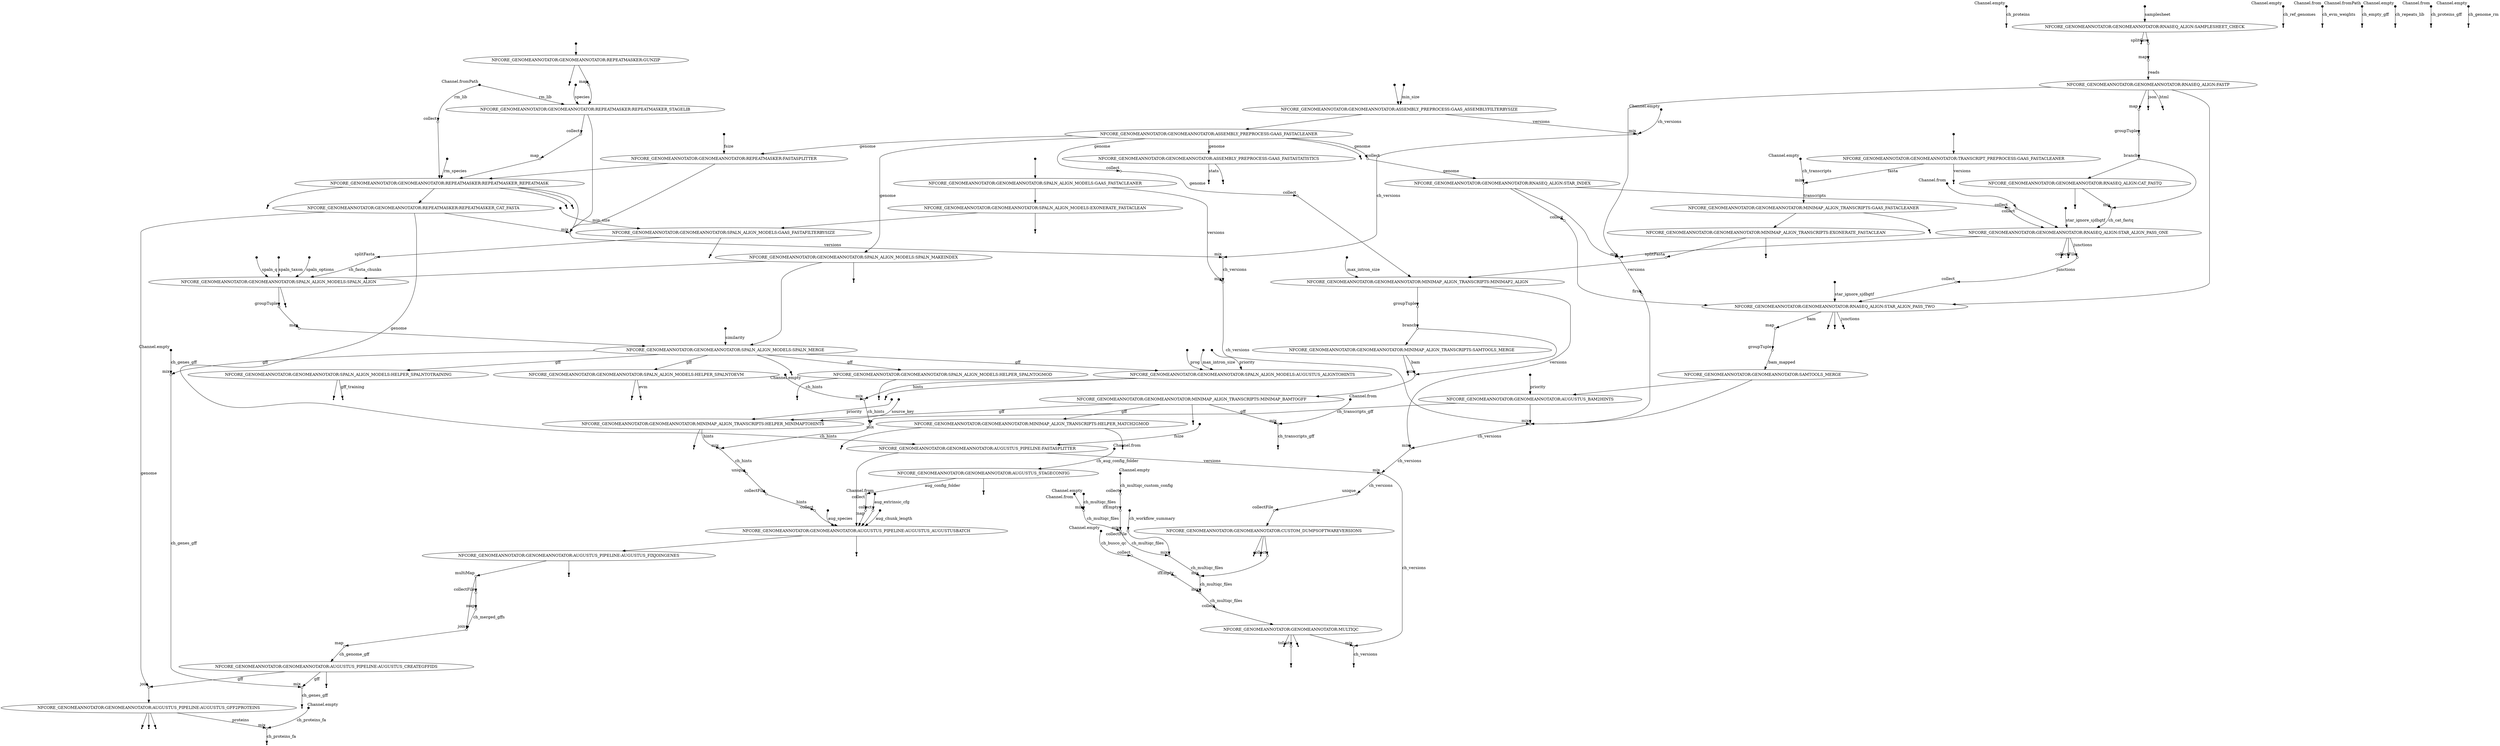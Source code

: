 digraph "genomeannotator_dag" {
v0 [shape=point,label="",fixedsize=true,width=0.1,xlabel="Channel.empty"];
v1 [shape=point];
v0 -> v1 [label="ch_proteins"];

v2 [shape=point,label="",fixedsize=true,width=0.1,xlabel="Channel.fromPath"];
v47 [label="NFCORE_GENOMEANNOTATOR:GENOMEANNOTATOR:REPEATMASKER:REPEATMASKER_STAGELIB"];
v2 -> v47 [label="rm_lib"];

v3 [shape=point,label="",fixedsize=true,width=0.1,xlabel="Channel.from"];
v29 [label="NFCORE_GENOMEANNOTATOR:GENOMEANNOTATOR:AUGUSTUS_STAGECONFIG"];
v3 -> v29 [label="ch_aug_config_folder"];

v4 [shape=point,label="",fixedsize=true,width=0.1,xlabel="Channel.empty"];
v5 [shape=point];
v4 -> v5 [label="ch_ref_genomes"];

v6 [shape=point,label="",fixedsize=true,width=0.1,xlabel="Channel.empty"];
v202 [shape=circle,label="",fixedsize=true,width=0.1,xlabel="collect"];
v6 -> v202 [label="ch_multiqc_custom_config"];

v7 [shape=point,label="",fixedsize=true,width=0.1,xlabel="Channel.from"];
v170 [shape=circle,label="",fixedsize=true,width=0.1,xlabel="collect"];
v7 -> v170 [label="aug_extrinsic_cfg"];

v8 [shape=point,label="",fixedsize=true,width=0.1,xlabel="Channel.from"];
v9 [shape=point];
v8 -> v9 [label="ch_evm_weights"];

v10 [shape=point,label="",fixedsize=true,width=0.1,xlabel="Channel.fromPath"];
v11 [shape=point];
v10 -> v11 [label="ch_empty_gff"];

v12 [shape=point,label="",fixedsize=true,width=0.1,xlabel="Channel.empty"];
v39 [shape=circle,label="",fixedsize=true,width=0.1,xlabel="mix"];
v12 -> v39 [label="ch_versions"];

v13 [shape=point,label="",fixedsize=true,width=0.1,xlabel="Channel.empty"];
v94 [shape=circle,label="",fixedsize=true,width=0.1,xlabel="mix"];
v13 -> v94 [label="ch_hints"];

v14 [shape=point,label="",fixedsize=true,width=0.1,xlabel="Channel.empty"];
v15 [shape=point];
v14 -> v15 [label="ch_repeats_lib"];

v16 [shape=point,label="",fixedsize=true,width=0.1,xlabel="Channel.from"];
v17 [shape=point];
v16 -> v17 [label="ch_proteins_gff"];

v18 [shape=point,label="",fixedsize=true,width=0.1,xlabel="Channel.from"];
v160 [shape=circle,label="",fixedsize=true,width=0.1,xlabel="mix"];
v18 -> v160 [label="ch_transcripts_gff"];

v19 [shape=point,label="",fixedsize=true,width=0.1,xlabel="Channel.empty"];
v95 [shape=circle,label="",fixedsize=true,width=0.1,xlabel="mix"];
v19 -> v95 [label="ch_genes_gff"];

v20 [shape=point,label="",fixedsize=true,width=0.1,xlabel="Channel.empty"];
v28 [shape=circle,label="",fixedsize=true,width=0.1,xlabel="mix"];
v20 -> v28 [label="ch_transcripts"];

v21 [shape=point,label="",fixedsize=true,width=0.1,xlabel="Channel.empty"];
v22 [shape=point];
v21 -> v22 [label="ch_genome_rm"];

v23 [shape=point,label="",fixedsize=true,width=0.1,xlabel="Channel.empty"];
v192 [shape=circle,label="",fixedsize=true,width=0.1,xlabel="mix"];
v23 -> v192 [label="ch_proteins_fa"];

v24 [shape=point,label="",fixedsize=true,width=0.1,xlabel="Channel.empty"];
v210 [shape=circle,label="",fixedsize=true,width=0.1,xlabel="collect"];
v24 -> v210 [label="ch_busco_qc"];

v25 [shape=point,label="",fixedsize=true,width=0.1];
v26 [label="NFCORE_GENOMEANNOTATOR:GENOMEANNOTATOR:TRANSCRIPT_PREPROCESS:GAAS_FASTACLEANER"];
v25 -> v26;

v26 [label="NFCORE_GENOMEANNOTATOR:GENOMEANNOTATOR:TRANSCRIPT_PREPROCESS:GAAS_FASTACLEANER"];
v28 [shape=circle,label="",fixedsize=true,width=0.1,xlabel="mix"];
v26 -> v28 [label="fasta"];

v26 [label="NFCORE_GENOMEANNOTATOR:GENOMEANNOTATOR:TRANSCRIPT_PREPROCESS:GAAS_FASTACLEANER"];
v27 [shape=point];
v26 -> v27 [label="versions"];

v28 [shape=circle,label="",fixedsize=true,width=0.1,xlabel="mix"];
v137 [label="NFCORE_GENOMEANNOTATOR:GENOMEANNOTATOR:MINIMAP_ALIGN_TRANSCRIPTS:GAAS_FASTACLEANER"];
v28 -> v137 [label="transcripts"];

v29 [label="NFCORE_GENOMEANNOTATOR:GENOMEANNOTATOR:AUGUSTUS_STAGECONFIG"];
v168 [shape=circle,label="",fixedsize=true,width=0.1,xlabel="collect"];
v29 -> v168 [label="aug_config_folder"];

v29 [label="NFCORE_GENOMEANNOTATOR:GENOMEANNOTATOR:AUGUSTUS_STAGECONFIG"];
v30 [shape=point];
v29 -> v30;

v31 [shape=point,label="",fixedsize=true,width=0.1];
v33 [label="NFCORE_GENOMEANNOTATOR:GENOMEANNOTATOR:ASSEMBLY_PREPROCESS:GAAS_ASSEMBLYFILTERBYSIZE"];
v31 -> v33;

v32 [shape=point,label="",fixedsize=true,width=0.1];
v33 [label="NFCORE_GENOMEANNOTATOR:GENOMEANNOTATOR:ASSEMBLY_PREPROCESS:GAAS_ASSEMBLYFILTERBYSIZE"];
v32 -> v33 [label="min_size"];

v33 [label="NFCORE_GENOMEANNOTATOR:GENOMEANNOTATOR:ASSEMBLY_PREPROCESS:GAAS_ASSEMBLYFILTERBYSIZE"];
v34 [label="NFCORE_GENOMEANNOTATOR:GENOMEANNOTATOR:ASSEMBLY_PREPROCESS:GAAS_FASTACLEANER"];
v33 -> v34;

v33 [label="NFCORE_GENOMEANNOTATOR:GENOMEANNOTATOR:ASSEMBLY_PREPROCESS:GAAS_ASSEMBLYFILTERBYSIZE"];
v39 [shape=circle,label="",fixedsize=true,width=0.1,xlabel="mix"];
v33 -> v39 [label="versions"];

v34 [label="NFCORE_GENOMEANNOTATOR:GENOMEANNOTATOR:ASSEMBLY_PREPROCESS:GAAS_FASTACLEANER"];
v36 [label="NFCORE_GENOMEANNOTATOR:GENOMEANNOTATOR:ASSEMBLY_PREPROCESS:GAAS_FASTASTATISTICS"];
v34 -> v36 [label="genome"];

v34 [label="NFCORE_GENOMEANNOTATOR:GENOMEANNOTATOR:ASSEMBLY_PREPROCESS:GAAS_FASTACLEANER"];
v35 [shape=point];
v34 -> v35;

v36 [label="NFCORE_GENOMEANNOTATOR:GENOMEANNOTATOR:ASSEMBLY_PREPROCESS:GAAS_FASTASTATISTICS"];
v38 [shape=point];
v36 -> v38 [label="stats"];

v36 [label="NFCORE_GENOMEANNOTATOR:GENOMEANNOTATOR:ASSEMBLY_PREPROCESS:GAAS_FASTASTATISTICS"];
v37 [shape=point];
v36 -> v37;

v39 [shape=circle,label="",fixedsize=true,width=0.1,xlabel="mix"];
v58 [shape=circle,label="",fixedsize=true,width=0.1,xlabel="mix"];
v39 -> v58 [label="ch_versions"];

v34 [label="NFCORE_GENOMEANNOTATOR:GENOMEANNOTATOR:ASSEMBLY_PREPROCESS:GAAS_FASTACLEANER"];
v41 [label="NFCORE_GENOMEANNOTATOR:GENOMEANNOTATOR:REPEATMASKER:FASTASPLITTER"];
v34 -> v41 [label="genome"];

v40 [shape=point,label="",fixedsize=true,width=0.1];
v41 [label="NFCORE_GENOMEANNOTATOR:GENOMEANNOTATOR:REPEATMASKER:FASTASPLITTER"];
v40 -> v41 [label="fsize"];

v41 [label="NFCORE_GENOMEANNOTATOR:GENOMEANNOTATOR:REPEATMASKER:FASTASPLITTER"];
v52 [label="NFCORE_GENOMEANNOTATOR:GENOMEANNOTATOR:REPEATMASKER:REPEATMASKER_REPEATMASK"];
v41 -> v52;

v41 [label="NFCORE_GENOMEANNOTATOR:GENOMEANNOTATOR:REPEATMASKER:FASTASPLITTER"];
v57 [shape=circle,label="",fixedsize=true,width=0.1,xlabel="mix"];
v41 -> v57;

v42 [shape=point,label="",fixedsize=true,width=0.1];
v43 [label="NFCORE_GENOMEANNOTATOR:GENOMEANNOTATOR:REPEATMASKER:GUNZIP"];
v42 -> v43;

v43 [label="NFCORE_GENOMEANNOTATOR:GENOMEANNOTATOR:REPEATMASKER:GUNZIP"];
v45 [shape=circle,label="",fixedsize=true,width=0.1,xlabel="map"];
v43 -> v45;

v43 [label="NFCORE_GENOMEANNOTATOR:GENOMEANNOTATOR:REPEATMASKER:GUNZIP"];
v44 [shape=point];
v43 -> v44;

v45 [shape=circle,label="",fixedsize=true,width=0.1,xlabel="map"];
v47 [label="NFCORE_GENOMEANNOTATOR:GENOMEANNOTATOR:REPEATMASKER:REPEATMASKER_STAGELIB"];
v45 -> v47;

v46 [shape=point,label="",fixedsize=true,width=0.1];
v47 [label="NFCORE_GENOMEANNOTATOR:GENOMEANNOTATOR:REPEATMASKER:REPEATMASKER_STAGELIB"];
v46 -> v47 [label="species"];

v47 [label="NFCORE_GENOMEANNOTATOR:GENOMEANNOTATOR:REPEATMASKER:REPEATMASKER_STAGELIB"];
v48 [shape=circle,label="",fixedsize=true,width=0.1,xlabel="collect"];
v47 -> v48;

v47 [label="NFCORE_GENOMEANNOTATOR:GENOMEANNOTATOR:REPEATMASKER:REPEATMASKER_STAGELIB"];
v57 [shape=circle,label="",fixedsize=true,width=0.1,xlabel="mix"];
v47 -> v57;

v48 [shape=circle,label="",fixedsize=true,width=0.1,xlabel="collect"];
v49 [shape=circle,label="",fixedsize=true,width=0.1,xlabel="map"];
v48 -> v49;

v49 [shape=circle,label="",fixedsize=true,width=0.1,xlabel="map"];
v52 [label="NFCORE_GENOMEANNOTATOR:GENOMEANNOTATOR:REPEATMASKER:REPEATMASKER_REPEATMASK"];
v49 -> v52;

v2 [shape=point,label="",fixedsize=true,width=0.1,xlabel="Channel.fromPath"];
v50 [shape=circle,label="",fixedsize=true,width=0.1,xlabel="collect"];
v2 -> v50 [label="rm_lib"];

v50 [shape=circle,label="",fixedsize=true,width=0.1,xlabel="collect"];
v52 [label="NFCORE_GENOMEANNOTATOR:GENOMEANNOTATOR:REPEATMASKER:REPEATMASKER_REPEATMASK"];
v50 -> v52;

v51 [shape=point,label="",fixedsize=true,width=0.1];
v52 [label="NFCORE_GENOMEANNOTATOR:GENOMEANNOTATOR:REPEATMASKER:REPEATMASKER_REPEATMASK"];
v51 -> v52 [label="rm_species"];

v52 [label="NFCORE_GENOMEANNOTATOR:GENOMEANNOTATOR:REPEATMASKER:REPEATMASKER_REPEATMASK"];
v56 [label="NFCORE_GENOMEANNOTATOR:GENOMEANNOTATOR:REPEATMASKER:REPEATMASKER_CAT_FASTA"];
v52 -> v56;

v52 [label="NFCORE_GENOMEANNOTATOR:GENOMEANNOTATOR:REPEATMASKER:REPEATMASKER_REPEATMASK"];
v55 [shape=point];
v52 -> v55;

v52 [label="NFCORE_GENOMEANNOTATOR:GENOMEANNOTATOR:REPEATMASKER:REPEATMASKER_REPEATMASK"];
v54 [shape=point];
v52 -> v54;

v52 [label="NFCORE_GENOMEANNOTATOR:GENOMEANNOTATOR:REPEATMASKER:REPEATMASKER_REPEATMASK"];
v53 [shape=point];
v52 -> v53;

v52 [label="NFCORE_GENOMEANNOTATOR:GENOMEANNOTATOR:REPEATMASKER:REPEATMASKER_REPEATMASK"];
v57 [shape=circle,label="",fixedsize=true,width=0.1,xlabel="mix"];
v52 -> v57;

v56 [label="NFCORE_GENOMEANNOTATOR:GENOMEANNOTATOR:REPEATMASKER:REPEATMASKER_CAT_FASTA"];
v166 [label="NFCORE_GENOMEANNOTATOR:GENOMEANNOTATOR:AUGUSTUS_PIPELINE:FASTASPLITTER"];
v56 -> v166 [label="genome"];

v56 [label="NFCORE_GENOMEANNOTATOR:GENOMEANNOTATOR:REPEATMASKER:REPEATMASKER_CAT_FASTA"];
v57 [shape=circle,label="",fixedsize=true,width=0.1,xlabel="mix"];
v56 -> v57;

v57 [shape=circle,label="",fixedsize=true,width=0.1,xlabel="mix"];
v58 [shape=circle,label="",fixedsize=true,width=0.1,xlabel="mix"];
v57 -> v58 [label="versions"];

v58 [shape=circle,label="",fixedsize=true,width=0.1,xlabel="mix"];
v93 [shape=circle,label="",fixedsize=true,width=0.1,xlabel="mix"];
v58 -> v93 [label="ch_versions"];

v59 [shape=point,label="",fixedsize=true,width=0.1];
v60 [label="NFCORE_GENOMEANNOTATOR:GENOMEANNOTATOR:SPALN_ALIGN_MODELS:GAAS_FASTACLEANER"];
v59 -> v60;

v60 [label="NFCORE_GENOMEANNOTATOR:GENOMEANNOTATOR:SPALN_ALIGN_MODELS:GAAS_FASTACLEANER"];
v61 [label="NFCORE_GENOMEANNOTATOR:GENOMEANNOTATOR:SPALN_ALIGN_MODELS:EXONERATE_FASTACLEAN"];
v60 -> v61;

v60 [label="NFCORE_GENOMEANNOTATOR:GENOMEANNOTATOR:SPALN_ALIGN_MODELS:GAAS_FASTACLEANER"];
v93 [shape=circle,label="",fixedsize=true,width=0.1,xlabel="mix"];
v60 -> v93 [label="versions"];

v61 [label="NFCORE_GENOMEANNOTATOR:GENOMEANNOTATOR:SPALN_ALIGN_MODELS:EXONERATE_FASTACLEAN"];
v64 [label="NFCORE_GENOMEANNOTATOR:GENOMEANNOTATOR:SPALN_ALIGN_MODELS:GAAS_FASTAFILTERBYSIZE"];
v61 -> v64;

v61 [label="NFCORE_GENOMEANNOTATOR:GENOMEANNOTATOR:SPALN_ALIGN_MODELS:EXONERATE_FASTACLEAN"];
v62 [shape=point];
v61 -> v62;

v63 [shape=point,label="",fixedsize=true,width=0.1];
v64 [label="NFCORE_GENOMEANNOTATOR:GENOMEANNOTATOR:SPALN_ALIGN_MODELS:GAAS_FASTAFILTERBYSIZE"];
v63 -> v64 [label="min_size"];

v64 [label="NFCORE_GENOMEANNOTATOR:GENOMEANNOTATOR:SPALN_ALIGN_MODELS:GAAS_FASTAFILTERBYSIZE"];
v68 [shape=circle,label="",fixedsize=true,width=0.1,xlabel="splitFasta"];
v64 -> v68;

v64 [label="NFCORE_GENOMEANNOTATOR:GENOMEANNOTATOR:SPALN_ALIGN_MODELS:GAAS_FASTAFILTERBYSIZE"];
v65 [shape=point];
v64 -> v65;

v34 [label="NFCORE_GENOMEANNOTATOR:GENOMEANNOTATOR:ASSEMBLY_PREPROCESS:GAAS_FASTACLEANER"];
v66 [label="NFCORE_GENOMEANNOTATOR:GENOMEANNOTATOR:SPALN_ALIGN_MODELS:SPALN_MAKEINDEX"];
v34 -> v66 [label="genome"];

v66 [label="NFCORE_GENOMEANNOTATOR:GENOMEANNOTATOR:SPALN_ALIGN_MODELS:SPALN_MAKEINDEX"];
v72 [label="NFCORE_GENOMEANNOTATOR:GENOMEANNOTATOR:SPALN_ALIGN_MODELS:SPALN_ALIGN"];
v66 -> v72;

v66 [label="NFCORE_GENOMEANNOTATOR:GENOMEANNOTATOR:SPALN_ALIGN_MODELS:SPALN_MAKEINDEX"];
v67 [shape=point];
v66 -> v67;

v68 [shape=circle,label="",fixedsize=true,width=0.1,xlabel="splitFasta"];
v72 [label="NFCORE_GENOMEANNOTATOR:GENOMEANNOTATOR:SPALN_ALIGN_MODELS:SPALN_ALIGN"];
v68 -> v72 [label="ch_fasta_chunks"];

v69 [shape=point,label="",fixedsize=true,width=0.1];
v72 [label="NFCORE_GENOMEANNOTATOR:GENOMEANNOTATOR:SPALN_ALIGN_MODELS:SPALN_ALIGN"];
v69 -> v72 [label="spaln_q"];

v70 [shape=point,label="",fixedsize=true,width=0.1];
v72 [label="NFCORE_GENOMEANNOTATOR:GENOMEANNOTATOR:SPALN_ALIGN_MODELS:SPALN_ALIGN"];
v70 -> v72 [label="spaln_taxon"];

v71 [shape=point,label="",fixedsize=true,width=0.1];
v72 [label="NFCORE_GENOMEANNOTATOR:GENOMEANNOTATOR:SPALN_ALIGN_MODELS:SPALN_ALIGN"];
v71 -> v72 [label="spaln_options"];

v72 [label="NFCORE_GENOMEANNOTATOR:GENOMEANNOTATOR:SPALN_ALIGN_MODELS:SPALN_ALIGN"];
v74 [shape=circle,label="",fixedsize=true,width=0.1,xlabel="groupTuple"];
v72 -> v74;

v72 [label="NFCORE_GENOMEANNOTATOR:GENOMEANNOTATOR:SPALN_ALIGN_MODELS:SPALN_ALIGN"];
v73 [shape=point];
v72 -> v73;

v74 [shape=circle,label="",fixedsize=true,width=0.1,xlabel="groupTuple"];
v75 [shape=circle,label="",fixedsize=true,width=0.1,xlabel="map"];
v74 -> v75;

v75 [shape=circle,label="",fixedsize=true,width=0.1,xlabel="map"];
v77 [label="NFCORE_GENOMEANNOTATOR:GENOMEANNOTATOR:SPALN_ALIGN_MODELS:SPALN_MERGE"];
v75 -> v77;

v66 [label="NFCORE_GENOMEANNOTATOR:GENOMEANNOTATOR:SPALN_ALIGN_MODELS:SPALN_MAKEINDEX"];
v77 [label="NFCORE_GENOMEANNOTATOR:GENOMEANNOTATOR:SPALN_ALIGN_MODELS:SPALN_MERGE"];
v66 -> v77;

v76 [shape=point,label="",fixedsize=true,width=0.1];
v77 [label="NFCORE_GENOMEANNOTATOR:GENOMEANNOTATOR:SPALN_ALIGN_MODELS:SPALN_MERGE"];
v76 -> v77 [label="similarity"];

v77 [label="NFCORE_GENOMEANNOTATOR:GENOMEANNOTATOR:SPALN_ALIGN_MODELS:SPALN_MERGE"];
v82 [label="NFCORE_GENOMEANNOTATOR:GENOMEANNOTATOR:SPALN_ALIGN_MODELS:AUGUSTUS_ALIGNTOHINTS"];
v77 -> v82 [label="gff"];

v77 [label="NFCORE_GENOMEANNOTATOR:GENOMEANNOTATOR:SPALN_ALIGN_MODELS:SPALN_MERGE"];
v78 [shape=point];
v77 -> v78;

v79 [shape=point,label="",fixedsize=true,width=0.1];
v82 [label="NFCORE_GENOMEANNOTATOR:GENOMEANNOTATOR:SPALN_ALIGN_MODELS:AUGUSTUS_ALIGNTOHINTS"];
v79 -> v82 [label="prog"];

v80 [shape=point,label="",fixedsize=true,width=0.1];
v82 [label="NFCORE_GENOMEANNOTATOR:GENOMEANNOTATOR:SPALN_ALIGN_MODELS:AUGUSTUS_ALIGNTOHINTS"];
v80 -> v82 [label="max_intron_size"];

v81 [shape=point,label="",fixedsize=true,width=0.1];
v82 [label="NFCORE_GENOMEANNOTATOR:GENOMEANNOTATOR:SPALN_ALIGN_MODELS:AUGUSTUS_ALIGNTOHINTS"];
v81 -> v82 [label="priority"];

v82 [label="NFCORE_GENOMEANNOTATOR:GENOMEANNOTATOR:SPALN_ALIGN_MODELS:AUGUSTUS_ALIGNTOHINTS"];
v94 [shape=circle,label="",fixedsize=true,width=0.1,xlabel="mix"];
v82 -> v94 [label="hints"];

v82 [label="NFCORE_GENOMEANNOTATOR:GENOMEANNOTATOR:SPALN_ALIGN_MODELS:AUGUSTUS_ALIGNTOHINTS"];
v83 [shape=point];
v82 -> v83;

v77 [label="NFCORE_GENOMEANNOTATOR:GENOMEANNOTATOR:SPALN_ALIGN_MODELS:SPALN_MERGE"];
v84 [label="NFCORE_GENOMEANNOTATOR:GENOMEANNOTATOR:SPALN_ALIGN_MODELS:HELPER_SPALNTOGMOD"];
v77 -> v84 [label="gff"];

v84 [label="NFCORE_GENOMEANNOTATOR:GENOMEANNOTATOR:SPALN_ALIGN_MODELS:HELPER_SPALNTOGMOD"];
v86 [shape=point];
v84 -> v86;

v84 [label="NFCORE_GENOMEANNOTATOR:GENOMEANNOTATOR:SPALN_ALIGN_MODELS:HELPER_SPALNTOGMOD"];
v85 [shape=point];
v84 -> v85;

v77 [label="NFCORE_GENOMEANNOTATOR:GENOMEANNOTATOR:SPALN_ALIGN_MODELS:SPALN_MERGE"];
v87 [label="NFCORE_GENOMEANNOTATOR:GENOMEANNOTATOR:SPALN_ALIGN_MODELS:HELPER_SPALNTOEVM"];
v77 -> v87 [label="gff"];

v87 [label="NFCORE_GENOMEANNOTATOR:GENOMEANNOTATOR:SPALN_ALIGN_MODELS:HELPER_SPALNTOEVM"];
v89 [shape=point];
v87 -> v89 [label="evm"];

v87 [label="NFCORE_GENOMEANNOTATOR:GENOMEANNOTATOR:SPALN_ALIGN_MODELS:HELPER_SPALNTOEVM"];
v88 [shape=point];
v87 -> v88;

v77 [label="NFCORE_GENOMEANNOTATOR:GENOMEANNOTATOR:SPALN_ALIGN_MODELS:SPALN_MERGE"];
v90 [label="NFCORE_GENOMEANNOTATOR:GENOMEANNOTATOR:SPALN_ALIGN_MODELS:HELPER_SPALNTOTRAINING"];
v77 -> v90 [label="gff"];

v90 [label="NFCORE_GENOMEANNOTATOR:GENOMEANNOTATOR:SPALN_ALIGN_MODELS:HELPER_SPALNTOTRAINING"];
v92 [shape=point];
v90 -> v92 [label="gff_training"];

v90 [label="NFCORE_GENOMEANNOTATOR:GENOMEANNOTATOR:SPALN_ALIGN_MODELS:HELPER_SPALNTOTRAINING"];
v91 [shape=point];
v90 -> v91;

v93 [shape=circle,label="",fixedsize=true,width=0.1,xlabel="mix"];
v135 [shape=circle,label="",fixedsize=true,width=0.1,xlabel="mix"];
v93 -> v135 [label="ch_versions"];

v94 [shape=circle,label="",fixedsize=true,width=0.1,xlabel="mix"];
v133 [shape=circle,label="",fixedsize=true,width=0.1,xlabel="mix"];
v94 -> v133 [label="ch_hints"];

v77 [label="NFCORE_GENOMEANNOTATOR:GENOMEANNOTATOR:SPALN_ALIGN_MODELS:SPALN_MERGE"];
v95 [shape=circle,label="",fixedsize=true,width=0.1,xlabel="mix"];
v77 -> v95 [label="gff"];

v95 [shape=circle,label="",fixedsize=true,width=0.1,xlabel="mix"];
v190 [shape=circle,label="",fixedsize=true,width=0.1,xlabel="mix"];
v95 -> v190 [label="ch_genes_gff"];

v34 [label="NFCORE_GENOMEANNOTATOR:GENOMEANNOTATOR:ASSEMBLY_PREPROCESS:GAAS_FASTACLEANER"];
v96 [shape=circle,label="",fixedsize=true,width=0.1,xlabel="collect"];
v34 -> v96 [label="genome"];

v96 [shape=circle,label="",fixedsize=true,width=0.1,xlabel="collect"];
v97 [label="NFCORE_GENOMEANNOTATOR:GENOMEANNOTATOR:RNASEQ_ALIGN:STAR_INDEX"];
v96 -> v97 [label="genome"];

v97 [label="NFCORE_GENOMEANNOTATOR:GENOMEANNOTATOR:RNASEQ_ALIGN:STAR_INDEX"];
v112 [shape=circle,label="",fixedsize=true,width=0.1,xlabel="collect"];
v97 -> v112;

v97 [label="NFCORE_GENOMEANNOTATOR:GENOMEANNOTATOR:RNASEQ_ALIGN:STAR_INDEX"];
v127 [shape=circle,label="",fixedsize=true,width=0.1,xlabel="mix"];
v97 -> v127;

v98 [shape=point,label="",fixedsize=true,width=0.1];
v99 [label="NFCORE_GENOMEANNOTATOR:GENOMEANNOTATOR:RNASEQ_ALIGN:SAMPLESHEET_CHECK"];
v98 -> v99 [label="samplesheet"];

v99 [label="NFCORE_GENOMEANNOTATOR:GENOMEANNOTATOR:RNASEQ_ALIGN:SAMPLESHEET_CHECK"];
v101 [shape=circle,label="",fixedsize=true,width=0.1,xlabel="splitCsv"];
v99 -> v101;

v99 [label="NFCORE_GENOMEANNOTATOR:GENOMEANNOTATOR:RNASEQ_ALIGN:SAMPLESHEET_CHECK"];
v100 [shape=point];
v99 -> v100;

v101 [shape=circle,label="",fixedsize=true,width=0.1,xlabel="splitCsv"];
v102 [shape=circle,label="",fixedsize=true,width=0.1,xlabel="map"];
v101 -> v102;

v102 [shape=circle,label="",fixedsize=true,width=0.1,xlabel="map"];
v103 [label="NFCORE_GENOMEANNOTATOR:GENOMEANNOTATOR:RNASEQ_ALIGN:FASTP"];
v102 -> v103 [label="reads"];

v103 [label="NFCORE_GENOMEANNOTATOR:GENOMEANNOTATOR:RNASEQ_ALIGN:FASTP"];
v106 [shape=circle,label="",fixedsize=true,width=0.1,xlabel="map"];
v103 -> v106;

v103 [label="NFCORE_GENOMEANNOTATOR:GENOMEANNOTATOR:RNASEQ_ALIGN:FASTP"];
v105 [shape=point];
v103 -> v105 [label="json"];

v103 [label="NFCORE_GENOMEANNOTATOR:GENOMEANNOTATOR:RNASEQ_ALIGN:FASTP"];
v104 [shape=point];
v103 -> v104 [label="html"];

v103 [label="NFCORE_GENOMEANNOTATOR:GENOMEANNOTATOR:RNASEQ_ALIGN:FASTP"];
v127 [shape=circle,label="",fixedsize=true,width=0.1,xlabel="mix"];
v103 -> v127;

v106 [shape=circle,label="",fixedsize=true,width=0.1,xlabel="map"];
v107 [shape=circle,label="",fixedsize=true,width=0.1,xlabel="groupTuple"];
v106 -> v107;

v107 [shape=circle,label="",fixedsize=true,width=0.1,xlabel="groupTuple"];
v108 [shape=circle,label="",fixedsize=true,width=0.1,xlabel="branch"];
v107 -> v108;

v108 [shape=circle,label="",fixedsize=true,width=0.1,xlabel="branch"];
v109 [label="NFCORE_GENOMEANNOTATOR:GENOMEANNOTATOR:RNASEQ_ALIGN:CAT_FASTQ"];
v108 -> v109;

v108 [shape=circle,label="",fixedsize=true,width=0.1,xlabel="branch"];
v111 [shape=circle,label="",fixedsize=true,width=0.1,xlabel="mix"];
v108 -> v111;

v109 [label="NFCORE_GENOMEANNOTATOR:GENOMEANNOTATOR:RNASEQ_ALIGN:CAT_FASTQ"];
v111 [shape=circle,label="",fixedsize=true,width=0.1,xlabel="mix"];
v109 -> v111;

v109 [label="NFCORE_GENOMEANNOTATOR:GENOMEANNOTATOR:RNASEQ_ALIGN:CAT_FASTQ"];
v110 [shape=point];
v109 -> v110;

v111 [shape=circle,label="",fixedsize=true,width=0.1,xlabel="mix"];
v116 [label="NFCORE_GENOMEANNOTATOR:GENOMEANNOTATOR:RNASEQ_ALIGN:STAR_ALIGN_PASS_ONE"];
v111 -> v116 [label="ch_cat_fastq"];

v112 [shape=circle,label="",fixedsize=true,width=0.1,xlabel="collect"];
v116 [label="NFCORE_GENOMEANNOTATOR:GENOMEANNOTATOR:RNASEQ_ALIGN:STAR_ALIGN_PASS_ONE"];
v112 -> v116;

v113 [shape=point,label="",fixedsize=true,width=0.1,xlabel="Channel.from"];
v114 [shape=circle,label="",fixedsize=true,width=0.1,xlabel="collect"];
v113 -> v114;

v114 [shape=circle,label="",fixedsize=true,width=0.1,xlabel="collect"];
v116 [label="NFCORE_GENOMEANNOTATOR:GENOMEANNOTATOR:RNASEQ_ALIGN:STAR_ALIGN_PASS_ONE"];
v114 -> v116;

v115 [shape=point,label="",fixedsize=true,width=0.1];
v116 [label="NFCORE_GENOMEANNOTATOR:GENOMEANNOTATOR:RNASEQ_ALIGN:STAR_ALIGN_PASS_ONE"];
v115 -> v116 [label="star_ignore_sjdbgtf"];

v116 [label="NFCORE_GENOMEANNOTATOR:GENOMEANNOTATOR:RNASEQ_ALIGN:STAR_ALIGN_PASS_ONE"];
v118 [shape=point];
v116 -> v118;

v116 [label="NFCORE_GENOMEANNOTATOR:GENOMEANNOTATOR:RNASEQ_ALIGN:STAR_ALIGN_PASS_ONE"];
v127 [shape=circle,label="",fixedsize=true,width=0.1,xlabel="mix"];
v116 -> v127;

v116 [label="NFCORE_GENOMEANNOTATOR:GENOMEANNOTATOR:RNASEQ_ALIGN:STAR_ALIGN_PASS_ONE"];
v119 [shape=circle,label="",fixedsize=true,width=0.1,xlabel="collectFile"];
v116 -> v119 [label="junctions"];

v116 [label="NFCORE_GENOMEANNOTATOR:GENOMEANNOTATOR:RNASEQ_ALIGN:STAR_ALIGN_PASS_ONE"];
v117 [shape=point];
v116 -> v117;

v119 [shape=circle,label="",fixedsize=true,width=0.1,xlabel="collectFile"];
v121 [shape=circle,label="",fixedsize=true,width=0.1,xlabel="collect"];
v119 -> v121 [label="junctions"];

v97 [label="NFCORE_GENOMEANNOTATOR:GENOMEANNOTATOR:RNASEQ_ALIGN:STAR_INDEX"];
v120 [shape=circle,label="",fixedsize=true,width=0.1,xlabel="collect"];
v97 -> v120;

v120 [shape=circle,label="",fixedsize=true,width=0.1,xlabel="collect"];
v123 [label="NFCORE_GENOMEANNOTATOR:GENOMEANNOTATOR:RNASEQ_ALIGN:STAR_ALIGN_PASS_TWO"];
v120 -> v123;

v121 [shape=circle,label="",fixedsize=true,width=0.1,xlabel="collect"];
v123 [label="NFCORE_GENOMEANNOTATOR:GENOMEANNOTATOR:RNASEQ_ALIGN:STAR_ALIGN_PASS_TWO"];
v121 -> v123;

v103 [label="NFCORE_GENOMEANNOTATOR:GENOMEANNOTATOR:RNASEQ_ALIGN:FASTP"];
v123 [label="NFCORE_GENOMEANNOTATOR:GENOMEANNOTATOR:RNASEQ_ALIGN:STAR_ALIGN_PASS_TWO"];
v103 -> v123;

v122 [shape=point,label="",fixedsize=true,width=0.1];
v123 [label="NFCORE_GENOMEANNOTATOR:GENOMEANNOTATOR:RNASEQ_ALIGN:STAR_ALIGN_PASS_TWO"];
v122 -> v123 [label="star_ignore_sjdbgtf"];

v123 [label="NFCORE_GENOMEANNOTATOR:GENOMEANNOTATOR:RNASEQ_ALIGN:STAR_ALIGN_PASS_TWO"];
v128 [shape=circle,label="",fixedsize=true,width=0.1,xlabel="map"];
v123 -> v128 [label="bam"];

v123 [label="NFCORE_GENOMEANNOTATOR:GENOMEANNOTATOR:RNASEQ_ALIGN:STAR_ALIGN_PASS_TWO"];
v126 [shape=point];
v123 -> v126;

v123 [label="NFCORE_GENOMEANNOTATOR:GENOMEANNOTATOR:RNASEQ_ALIGN:STAR_ALIGN_PASS_TWO"];
v125 [shape=point];
v123 -> v125 [label="junctions"];

v123 [label="NFCORE_GENOMEANNOTATOR:GENOMEANNOTATOR:RNASEQ_ALIGN:STAR_ALIGN_PASS_TWO"];
v124 [shape=point];
v123 -> v124;

v127 [shape=circle,label="",fixedsize=true,width=0.1,xlabel="mix"];
v134 [shape=circle,label="",fixedsize=true,width=0.1,xlabel="first"];
v127 -> v134 [label="versions"];

v128 [shape=circle,label="",fixedsize=true,width=0.1,xlabel="map"];
v129 [shape=circle,label="",fixedsize=true,width=0.1,xlabel="groupTuple"];
v128 -> v129;

v129 [shape=circle,label="",fixedsize=true,width=0.1,xlabel="groupTuple"];
v130 [label="NFCORE_GENOMEANNOTATOR:GENOMEANNOTATOR:SAMTOOLS_MERGE"];
v129 -> v130 [label="bam_mapped"];

v130 [label="NFCORE_GENOMEANNOTATOR:GENOMEANNOTATOR:SAMTOOLS_MERGE"];
v132 [label="NFCORE_GENOMEANNOTATOR:GENOMEANNOTATOR:AUGUSTUS_BAM2HINTS"];
v130 -> v132;

v130 [label="NFCORE_GENOMEANNOTATOR:GENOMEANNOTATOR:SAMTOOLS_MERGE"];
v135 [shape=circle,label="",fixedsize=true,width=0.1,xlabel="mix"];
v130 -> v135;

v131 [shape=point,label="",fixedsize=true,width=0.1];
v132 [label="NFCORE_GENOMEANNOTATOR:GENOMEANNOTATOR:AUGUSTUS_BAM2HINTS"];
v131 -> v132 [label="priority"];

v132 [label="NFCORE_GENOMEANNOTATOR:GENOMEANNOTATOR:AUGUSTUS_BAM2HINTS"];
v133 [shape=circle,label="",fixedsize=true,width=0.1,xlabel="mix"];
v132 -> v133;

v132 [label="NFCORE_GENOMEANNOTATOR:GENOMEANNOTATOR:AUGUSTUS_BAM2HINTS"];
v135 [shape=circle,label="",fixedsize=true,width=0.1,xlabel="mix"];
v132 -> v135;

v133 [shape=circle,label="",fixedsize=true,width=0.1,xlabel="mix"];
v162 [shape=circle,label="",fixedsize=true,width=0.1,xlabel="mix"];
v133 -> v162 [label="ch_hints"];

v134 [shape=circle,label="",fixedsize=true,width=0.1,xlabel="first"];
v135 [shape=circle,label="",fixedsize=true,width=0.1,xlabel="mix"];
v134 -> v135;

v135 [shape=circle,label="",fixedsize=true,width=0.1,xlabel="mix"];
v159 [shape=circle,label="",fixedsize=true,width=0.1,xlabel="mix"];
v135 -> v159 [label="ch_versions"];

v34 [label="NFCORE_GENOMEANNOTATOR:GENOMEANNOTATOR:ASSEMBLY_PREPROCESS:GAAS_FASTACLEANER"];
v136 [shape=circle,label="",fixedsize=true,width=0.1,xlabel="collect"];
v34 -> v136 [label="genome"];

v136 [shape=circle,label="",fixedsize=true,width=0.1,xlabel="collect"];
v142 [shape=circle,label="",fixedsize=true,width=0.1,xlabel="collect"];
v136 -> v142 [label="genome"];

v137 [label="NFCORE_GENOMEANNOTATOR:GENOMEANNOTATOR:MINIMAP_ALIGN_TRANSCRIPTS:GAAS_FASTACLEANER"];
v139 [label="NFCORE_GENOMEANNOTATOR:GENOMEANNOTATOR:MINIMAP_ALIGN_TRANSCRIPTS:EXONERATE_FASTACLEAN"];
v137 -> v139;

v137 [label="NFCORE_GENOMEANNOTATOR:GENOMEANNOTATOR:MINIMAP_ALIGN_TRANSCRIPTS:GAAS_FASTACLEANER"];
v138 [shape=point];
v137 -> v138;

v139 [label="NFCORE_GENOMEANNOTATOR:GENOMEANNOTATOR:MINIMAP_ALIGN_TRANSCRIPTS:EXONERATE_FASTACLEAN"];
v141 [shape=circle,label="",fixedsize=true,width=0.1,xlabel="splitFasta"];
v139 -> v141;

v139 [label="NFCORE_GENOMEANNOTATOR:GENOMEANNOTATOR:MINIMAP_ALIGN_TRANSCRIPTS:EXONERATE_FASTACLEAN"];
v140 [shape=point];
v139 -> v140;

v141 [shape=circle,label="",fixedsize=true,width=0.1,xlabel="splitFasta"];
v144 [label="NFCORE_GENOMEANNOTATOR:GENOMEANNOTATOR:MINIMAP_ALIGN_TRANSCRIPTS:MINIMAP2_ALIGN"];
v141 -> v144;

v142 [shape=circle,label="",fixedsize=true,width=0.1,xlabel="collect"];
v144 [label="NFCORE_GENOMEANNOTATOR:GENOMEANNOTATOR:MINIMAP_ALIGN_TRANSCRIPTS:MINIMAP2_ALIGN"];
v142 -> v144;

v143 [shape=point,label="",fixedsize=true,width=0.1];
v144 [label="NFCORE_GENOMEANNOTATOR:GENOMEANNOTATOR:MINIMAP_ALIGN_TRANSCRIPTS:MINIMAP2_ALIGN"];
v143 -> v144 [label="max_intron_size"];

v144 [label="NFCORE_GENOMEANNOTATOR:GENOMEANNOTATOR:MINIMAP_ALIGN_TRANSCRIPTS:MINIMAP2_ALIGN"];
v145 [shape=circle,label="",fixedsize=true,width=0.1,xlabel="groupTuple"];
v144 -> v145;

v144 [label="NFCORE_GENOMEANNOTATOR:GENOMEANNOTATOR:MINIMAP_ALIGN_TRANSCRIPTS:MINIMAP2_ALIGN"];
v159 [shape=circle,label="",fixedsize=true,width=0.1,xlabel="mix"];
v144 -> v159 [label="versions"];

v145 [shape=circle,label="",fixedsize=true,width=0.1,xlabel="groupTuple"];
v146 [shape=circle,label="",fixedsize=true,width=0.1,xlabel="branch"];
v145 -> v146;

v146 [shape=circle,label="",fixedsize=true,width=0.1,xlabel="branch"];
v149 [shape=circle,label="",fixedsize=true,width=0.1,xlabel="mix"];
v146 -> v149;

v146 [shape=circle,label="",fixedsize=true,width=0.1,xlabel="branch"];
v147 [label="NFCORE_GENOMEANNOTATOR:GENOMEANNOTATOR:MINIMAP_ALIGN_TRANSCRIPTS:SAMTOOLS_MERGE"];
v146 -> v147;

v147 [label="NFCORE_GENOMEANNOTATOR:GENOMEANNOTATOR:MINIMAP_ALIGN_TRANSCRIPTS:SAMTOOLS_MERGE"];
v149 [shape=circle,label="",fixedsize=true,width=0.1,xlabel="mix"];
v147 -> v149 [label="bam"];

v147 [label="NFCORE_GENOMEANNOTATOR:GENOMEANNOTATOR:MINIMAP_ALIGN_TRANSCRIPTS:SAMTOOLS_MERGE"];
v148 [shape=point];
v147 -> v148;

v149 [shape=circle,label="",fixedsize=true,width=0.1,xlabel="mix"];
v150 [label="NFCORE_GENOMEANNOTATOR:GENOMEANNOTATOR:MINIMAP_ALIGN_TRANSCRIPTS:MINIMAP_BAMTOGFF"];
v149 -> v150;

v150 [label="NFCORE_GENOMEANNOTATOR:GENOMEANNOTATOR:MINIMAP_ALIGN_TRANSCRIPTS:MINIMAP_BAMTOGFF"];
v154 [label="NFCORE_GENOMEANNOTATOR:GENOMEANNOTATOR:MINIMAP_ALIGN_TRANSCRIPTS:HELPER_MINIMAPTOHINTS"];
v150 -> v154 [label="gff"];

v150 [label="NFCORE_GENOMEANNOTATOR:GENOMEANNOTATOR:MINIMAP_ALIGN_TRANSCRIPTS:MINIMAP_BAMTOGFF"];
v151 [shape=point];
v150 -> v151;

v152 [shape=point,label="",fixedsize=true,width=0.1];
v154 [label="NFCORE_GENOMEANNOTATOR:GENOMEANNOTATOR:MINIMAP_ALIGN_TRANSCRIPTS:HELPER_MINIMAPTOHINTS"];
v152 -> v154 [label="source_key"];

v153 [shape=point,label="",fixedsize=true,width=0.1];
v154 [label="NFCORE_GENOMEANNOTATOR:GENOMEANNOTATOR:MINIMAP_ALIGN_TRANSCRIPTS:HELPER_MINIMAPTOHINTS"];
v153 -> v154 [label="priority"];

v154 [label="NFCORE_GENOMEANNOTATOR:GENOMEANNOTATOR:MINIMAP_ALIGN_TRANSCRIPTS:HELPER_MINIMAPTOHINTS"];
v162 [shape=circle,label="",fixedsize=true,width=0.1,xlabel="mix"];
v154 -> v162 [label="hints"];

v154 [label="NFCORE_GENOMEANNOTATOR:GENOMEANNOTATOR:MINIMAP_ALIGN_TRANSCRIPTS:HELPER_MINIMAPTOHINTS"];
v155 [shape=point];
v154 -> v155;

v150 [label="NFCORE_GENOMEANNOTATOR:GENOMEANNOTATOR:MINIMAP_ALIGN_TRANSCRIPTS:MINIMAP_BAMTOGFF"];
v156 [label="NFCORE_GENOMEANNOTATOR:GENOMEANNOTATOR:MINIMAP_ALIGN_TRANSCRIPTS:HELPER_MATCH2GMOD"];
v150 -> v156 [label="gff"];

v156 [label="NFCORE_GENOMEANNOTATOR:GENOMEANNOTATOR:MINIMAP_ALIGN_TRANSCRIPTS:HELPER_MATCH2GMOD"];
v158 [shape=point];
v156 -> v158;

v156 [label="NFCORE_GENOMEANNOTATOR:GENOMEANNOTATOR:MINIMAP_ALIGN_TRANSCRIPTS:HELPER_MATCH2GMOD"];
v157 [shape=point];
v156 -> v157;

v159 [shape=circle,label="",fixedsize=true,width=0.1,xlabel="mix"];
v189 [shape=circle,label="",fixedsize=true,width=0.1,xlabel="mix"];
v159 -> v189 [label="ch_versions"];

v150 [label="NFCORE_GENOMEANNOTATOR:GENOMEANNOTATOR:MINIMAP_ALIGN_TRANSCRIPTS:MINIMAP_BAMTOGFF"];
v160 [shape=circle,label="",fixedsize=true,width=0.1,xlabel="mix"];
v150 -> v160 [label="gff"];

v160 [shape=circle,label="",fixedsize=true,width=0.1,xlabel="mix"];
v161 [shape=point];
v160 -> v161 [label="ch_transcripts_gff"];

v162 [shape=circle,label="",fixedsize=true,width=0.1,xlabel="mix"];
v163 [shape=circle,label="",fixedsize=true,width=0.1,xlabel="unique"];
v162 -> v163 [label="ch_hints"];

v163 [shape=circle,label="",fixedsize=true,width=0.1,xlabel="unique"];
v164 [shape=circle,label="",fixedsize=true,width=0.1,xlabel="collectFile"];
v163 -> v164;

v164 [shape=circle,label="",fixedsize=true,width=0.1,xlabel="collectFile"];
v167 [shape=circle,label="",fixedsize=true,width=0.1,xlabel="collect"];
v164 -> v167 [label="hints"];

v165 [shape=point,label="",fixedsize=true,width=0.1];
v166 [label="NFCORE_GENOMEANNOTATOR:GENOMEANNOTATOR:AUGUSTUS_PIPELINE:FASTASPLITTER"];
v165 -> v166 [label="fsize"];

v166 [label="NFCORE_GENOMEANNOTATOR:GENOMEANNOTATOR:AUGUSTUS_PIPELINE:FASTASPLITTER"];
v173 [label="NFCORE_GENOMEANNOTATOR:GENOMEANNOTATOR:AUGUSTUS_PIPELINE:AUGUSTUS_AUGUSTUSBATCH"];
v166 -> v173;

v166 [label="NFCORE_GENOMEANNOTATOR:GENOMEANNOTATOR:AUGUSTUS_PIPELINE:FASTASPLITTER"];
v189 [shape=circle,label="",fixedsize=true,width=0.1,xlabel="mix"];
v166 -> v189 [label="versions"];

v167 [shape=circle,label="",fixedsize=true,width=0.1,xlabel="collect"];
v173 [label="NFCORE_GENOMEANNOTATOR:GENOMEANNOTATOR:AUGUSTUS_PIPELINE:AUGUSTUS_AUGUSTUSBATCH"];
v167 -> v173;

v168 [shape=circle,label="",fixedsize=true,width=0.1,xlabel="collect"];
v169 [shape=circle,label="",fixedsize=true,width=0.1,xlabel="map"];
v168 -> v169;

v169 [shape=circle,label="",fixedsize=true,width=0.1,xlabel="map"];
v173 [label="NFCORE_GENOMEANNOTATOR:GENOMEANNOTATOR:AUGUSTUS_PIPELINE:AUGUSTUS_AUGUSTUSBATCH"];
v169 -> v173;

v170 [shape=circle,label="",fixedsize=true,width=0.1,xlabel="collect"];
v173 [label="NFCORE_GENOMEANNOTATOR:GENOMEANNOTATOR:AUGUSTUS_PIPELINE:AUGUSTUS_AUGUSTUSBATCH"];
v170 -> v173;

v171 [shape=point,label="",fixedsize=true,width=0.1];
v173 [label="NFCORE_GENOMEANNOTATOR:GENOMEANNOTATOR:AUGUSTUS_PIPELINE:AUGUSTUS_AUGUSTUSBATCH"];
v171 -> v173 [label="aug_chunk_length"];

v172 [shape=point,label="",fixedsize=true,width=0.1];
v173 [label="NFCORE_GENOMEANNOTATOR:GENOMEANNOTATOR:AUGUSTUS_PIPELINE:AUGUSTUS_AUGUSTUSBATCH"];
v172 -> v173 [label="aug_species"];

v173 [label="NFCORE_GENOMEANNOTATOR:GENOMEANNOTATOR:AUGUSTUS_PIPELINE:AUGUSTUS_AUGUSTUSBATCH"];
v175 [label="NFCORE_GENOMEANNOTATOR:GENOMEANNOTATOR:AUGUSTUS_PIPELINE:AUGUSTUS_FIXJOINGENES"];
v173 -> v175;

v173 [label="NFCORE_GENOMEANNOTATOR:GENOMEANNOTATOR:AUGUSTUS_PIPELINE:AUGUSTUS_AUGUSTUSBATCH"];
v174 [shape=point];
v173 -> v174;

v175 [label="NFCORE_GENOMEANNOTATOR:GENOMEANNOTATOR:AUGUSTUS_PIPELINE:AUGUSTUS_FIXJOINGENES"];
v177 [shape=circle,label="",fixedsize=true,width=0.1,xlabel="multiMap"];
v175 -> v177;

v175 [label="NFCORE_GENOMEANNOTATOR:GENOMEANNOTATOR:AUGUSTUS_PIPELINE:AUGUSTUS_FIXJOINGENES"];
v176 [shape=point];
v175 -> v176;

v177 [shape=circle,label="",fixedsize=true,width=0.1,xlabel="multiMap"];
v178 [shape=circle,label="",fixedsize=true,width=0.1,xlabel="collectFile"];
v177 -> v178;

v177 [shape=circle,label="",fixedsize=true,width=0.1,xlabel="multiMap"];
v180 [shape=circle,label="",fixedsize=true,width=0.1,xlabel="join"];
v177 -> v180;

v178 [shape=circle,label="",fixedsize=true,width=0.1,xlabel="collectFile"];
v179 [shape=circle,label="",fixedsize=true,width=0.1,xlabel="map"];
v178 -> v179;

v179 [shape=circle,label="",fixedsize=true,width=0.1,xlabel="map"];
v180 [shape=circle,label="",fixedsize=true,width=0.1,xlabel="join"];
v179 -> v180 [label="ch_merged_gffs"];

v180 [shape=circle,label="",fixedsize=true,width=0.1,xlabel="join"];
v181 [shape=circle,label="",fixedsize=true,width=0.1,xlabel="map"];
v180 -> v181;

v181 [shape=circle,label="",fixedsize=true,width=0.1,xlabel="map"];
v182 [label="NFCORE_GENOMEANNOTATOR:GENOMEANNOTATOR:AUGUSTUS_PIPELINE:AUGUSTUS_CREATEGFFIDS"];
v181 -> v182 [label="ch_genome_gff"];

v182 [label="NFCORE_GENOMEANNOTATOR:GENOMEANNOTATOR:AUGUSTUS_PIPELINE:AUGUSTUS_CREATEGFFIDS"];
v184 [shape=circle,label="",fixedsize=true,width=0.1,xlabel="join"];
v182 -> v184 [label="gff"];

v182 [label="NFCORE_GENOMEANNOTATOR:GENOMEANNOTATOR:AUGUSTUS_PIPELINE:AUGUSTUS_CREATEGFFIDS"];
v183 [shape=point];
v182 -> v183;

v56 [label="NFCORE_GENOMEANNOTATOR:GENOMEANNOTATOR:REPEATMASKER:REPEATMASKER_CAT_FASTA"];
v184 [shape=circle,label="",fixedsize=true,width=0.1,xlabel="join"];
v56 -> v184 [label="genome"];

v184 [shape=circle,label="",fixedsize=true,width=0.1,xlabel="join"];
v185 [label="NFCORE_GENOMEANNOTATOR:GENOMEANNOTATOR:AUGUSTUS_PIPELINE:AUGUSTUS_GFF2PROTEINS"];
v184 -> v185;

v185 [label="NFCORE_GENOMEANNOTATOR:GENOMEANNOTATOR:AUGUSTUS_PIPELINE:AUGUSTUS_GFF2PROTEINS"];
v192 [shape=circle,label="",fixedsize=true,width=0.1,xlabel="mix"];
v185 -> v192 [label="proteins"];

v185 [label="NFCORE_GENOMEANNOTATOR:GENOMEANNOTATOR:AUGUSTUS_PIPELINE:AUGUSTUS_GFF2PROTEINS"];
v188 [shape=point];
v185 -> v188;

v185 [label="NFCORE_GENOMEANNOTATOR:GENOMEANNOTATOR:AUGUSTUS_PIPELINE:AUGUSTUS_GFF2PROTEINS"];
v187 [shape=point];
v185 -> v187;

v185 [label="NFCORE_GENOMEANNOTATOR:GENOMEANNOTATOR:AUGUSTUS_PIPELINE:AUGUSTUS_GFF2PROTEINS"];
v186 [shape=point];
v185 -> v186;

v189 [shape=circle,label="",fixedsize=true,width=0.1,xlabel="mix"];
v194 [shape=circle,label="",fixedsize=true,width=0.1,xlabel="unique"];
v189 -> v194 [label="ch_versions"];

v182 [label="NFCORE_GENOMEANNOTATOR:GENOMEANNOTATOR:AUGUSTUS_PIPELINE:AUGUSTUS_CREATEGFFIDS"];
v190 [shape=circle,label="",fixedsize=true,width=0.1,xlabel="mix"];
v182 -> v190 [label="gff"];

v190 [shape=circle,label="",fixedsize=true,width=0.1,xlabel="mix"];
v191 [shape=point];
v190 -> v191 [label="ch_genes_gff"];

v192 [shape=circle,label="",fixedsize=true,width=0.1,xlabel="mix"];
v193 [shape=point];
v192 -> v193 [label="ch_proteins_fa"];

v194 [shape=circle,label="",fixedsize=true,width=0.1,xlabel="unique"];
v195 [shape=circle,label="",fixedsize=true,width=0.1,xlabel="collectFile"];
v194 -> v195;

v195 [shape=circle,label="",fixedsize=true,width=0.1,xlabel="collectFile"];
v196 [label="NFCORE_GENOMEANNOTATOR:GENOMEANNOTATOR:CUSTOM_DUMPSOFTWAREVERSIONS"];
v195 -> v196;

v196 [label="NFCORE_GENOMEANNOTATOR:GENOMEANNOTATOR:CUSTOM_DUMPSOFTWAREVERSIONS"];
v198 [shape=point];
v196 -> v198;

v196 [label="NFCORE_GENOMEANNOTATOR:GENOMEANNOTATOR:CUSTOM_DUMPSOFTWAREVERSIONS"];
v208 [shape=circle,label="",fixedsize=true,width=0.1,xlabel="collect"];
v196 -> v208;

v196 [label="NFCORE_GENOMEANNOTATOR:GENOMEANNOTATOR:CUSTOM_DUMPSOFTWAREVERSIONS"];
v197 [shape=point];
v196 -> v197;

v199 [shape=point,label="",fixedsize=true,width=0.1,xlabel="Channel.empty"];
v201 [shape=circle,label="",fixedsize=true,width=0.1,xlabel="mix"];
v199 -> v201 [label="ch_multiqc_files"];

v200 [shape=point,label="",fixedsize=true,width=0.1,xlabel="Channel.from"];
v201 [shape=circle,label="",fixedsize=true,width=0.1,xlabel="mix"];
v200 -> v201;

v201 [shape=circle,label="",fixedsize=true,width=0.1,xlabel="mix"];
v204 [shape=circle,label="",fixedsize=true,width=0.1,xlabel="mix"];
v201 -> v204 [label="ch_multiqc_files"];

v202 [shape=circle,label="",fixedsize=true,width=0.1,xlabel="collect"];
v203 [shape=circle,label="",fixedsize=true,width=0.1,xlabel="ifEmpty"];
v202 -> v203;

v203 [shape=circle,label="",fixedsize=true,width=0.1,xlabel="ifEmpty"];
v204 [shape=circle,label="",fixedsize=true,width=0.1,xlabel="mix"];
v203 -> v204;

v204 [shape=circle,label="",fixedsize=true,width=0.1,xlabel="mix"];
v207 [shape=circle,label="",fixedsize=true,width=0.1,xlabel="mix"];
v204 -> v207 [label="ch_multiqc_files"];

v205 [shape=point,label="",fixedsize=true,width=0.1];
v206 [shape=circle,label="",fixedsize=true,width=0.1,xlabel="collectFile"];
v205 -> v206 [label="ch_workflow_summary"];

v206 [shape=circle,label="",fixedsize=true,width=0.1,xlabel="collectFile"];
v207 [shape=circle,label="",fixedsize=true,width=0.1,xlabel="mix"];
v206 -> v207;

v207 [shape=circle,label="",fixedsize=true,width=0.1,xlabel="mix"];
v209 [shape=circle,label="",fixedsize=true,width=0.1,xlabel="mix"];
v207 -> v209 [label="ch_multiqc_files"];

v208 [shape=circle,label="",fixedsize=true,width=0.1,xlabel="collect"];
v209 [shape=circle,label="",fixedsize=true,width=0.1,xlabel="mix"];
v208 -> v209;

v209 [shape=circle,label="",fixedsize=true,width=0.1,xlabel="mix"];
v212 [shape=circle,label="",fixedsize=true,width=0.1,xlabel="mix"];
v209 -> v212 [label="ch_multiqc_files"];

v210 [shape=circle,label="",fixedsize=true,width=0.1,xlabel="collect"];
v211 [shape=circle,label="",fixedsize=true,width=0.1,xlabel="ifEmpty"];
v210 -> v211;

v211 [shape=circle,label="",fixedsize=true,width=0.1,xlabel="ifEmpty"];
v212 [shape=circle,label="",fixedsize=true,width=0.1,xlabel="mix"];
v211 -> v212;

v212 [shape=circle,label="",fixedsize=true,width=0.1,xlabel="mix"];
v213 [shape=circle,label="",fixedsize=true,width=0.1,xlabel="collect"];
v212 -> v213 [label="ch_multiqc_files"];

v213 [shape=circle,label="",fixedsize=true,width=0.1,xlabel="collect"];
v214 [label="NFCORE_GENOMEANNOTATOR:GENOMEANNOTATOR:MULTIQC"];
v213 -> v214;

v214 [label="NFCORE_GENOMEANNOTATOR:GENOMEANNOTATOR:MULTIQC"];
v217 [shape=circle,label="",fixedsize=true,width=0.1,xlabel="toList"];
v214 -> v217;

v214 [label="NFCORE_GENOMEANNOTATOR:GENOMEANNOTATOR:MULTIQC"];
v216 [shape=point];
v214 -> v216;

v214 [label="NFCORE_GENOMEANNOTATOR:GENOMEANNOTATOR:MULTIQC"];
v215 [shape=point];
v214 -> v215;

v214 [label="NFCORE_GENOMEANNOTATOR:GENOMEANNOTATOR:MULTIQC"];
v219 [shape=circle,label="",fixedsize=true,width=0.1,xlabel="mix"];
v214 -> v219;

v217 [shape=circle,label="",fixedsize=true,width=0.1,xlabel="toList"];
v218 [shape=point];
v217 -> v218;

v189 [shape=circle,label="",fixedsize=true,width=0.1,xlabel="mix"];
v219 [shape=circle,label="",fixedsize=true,width=0.1,xlabel="mix"];
v189 -> v219 [label="ch_versions"];

v219 [shape=circle,label="",fixedsize=true,width=0.1,xlabel="mix"];
v220 [shape=point];
v219 -> v220 [label="ch_versions"];

}

